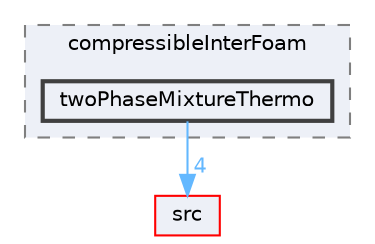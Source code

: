digraph "applications/solvers/multiphase/compressibleInterFoam/twoPhaseMixtureThermo"
{
 // LATEX_PDF_SIZE
  bgcolor="transparent";
  edge [fontname=Helvetica,fontsize=10,labelfontname=Helvetica,labelfontsize=10];
  node [fontname=Helvetica,fontsize=10,shape=box,height=0.2,width=0.4];
  compound=true
  subgraph clusterdir_fb05bcc430bbe51efa429e7fa7725607 {
    graph [ bgcolor="#edf0f7", pencolor="grey50", label="compressibleInterFoam", fontname=Helvetica,fontsize=10 style="filled,dashed", URL="dir_fb05bcc430bbe51efa429e7fa7725607.html",tooltip=""]
  dir_68db7f353b564b3fa2c0d239691ab319 [label="twoPhaseMixtureThermo", fillcolor="#edf0f7", color="grey25", style="filled,bold", URL="dir_68db7f353b564b3fa2c0d239691ab319.html",tooltip=""];
  }
  dir_68267d1309a1af8e8297ef4c3efbcdba [label="src", fillcolor="#edf0f7", color="red", style="filled", URL="dir_68267d1309a1af8e8297ef4c3efbcdba.html",tooltip=""];
  dir_68db7f353b564b3fa2c0d239691ab319->dir_68267d1309a1af8e8297ef4c3efbcdba [headlabel="4", labeldistance=1.5 headhref="dir_004172_003729.html" href="dir_004172_003729.html" color="steelblue1" fontcolor="steelblue1"];
}
